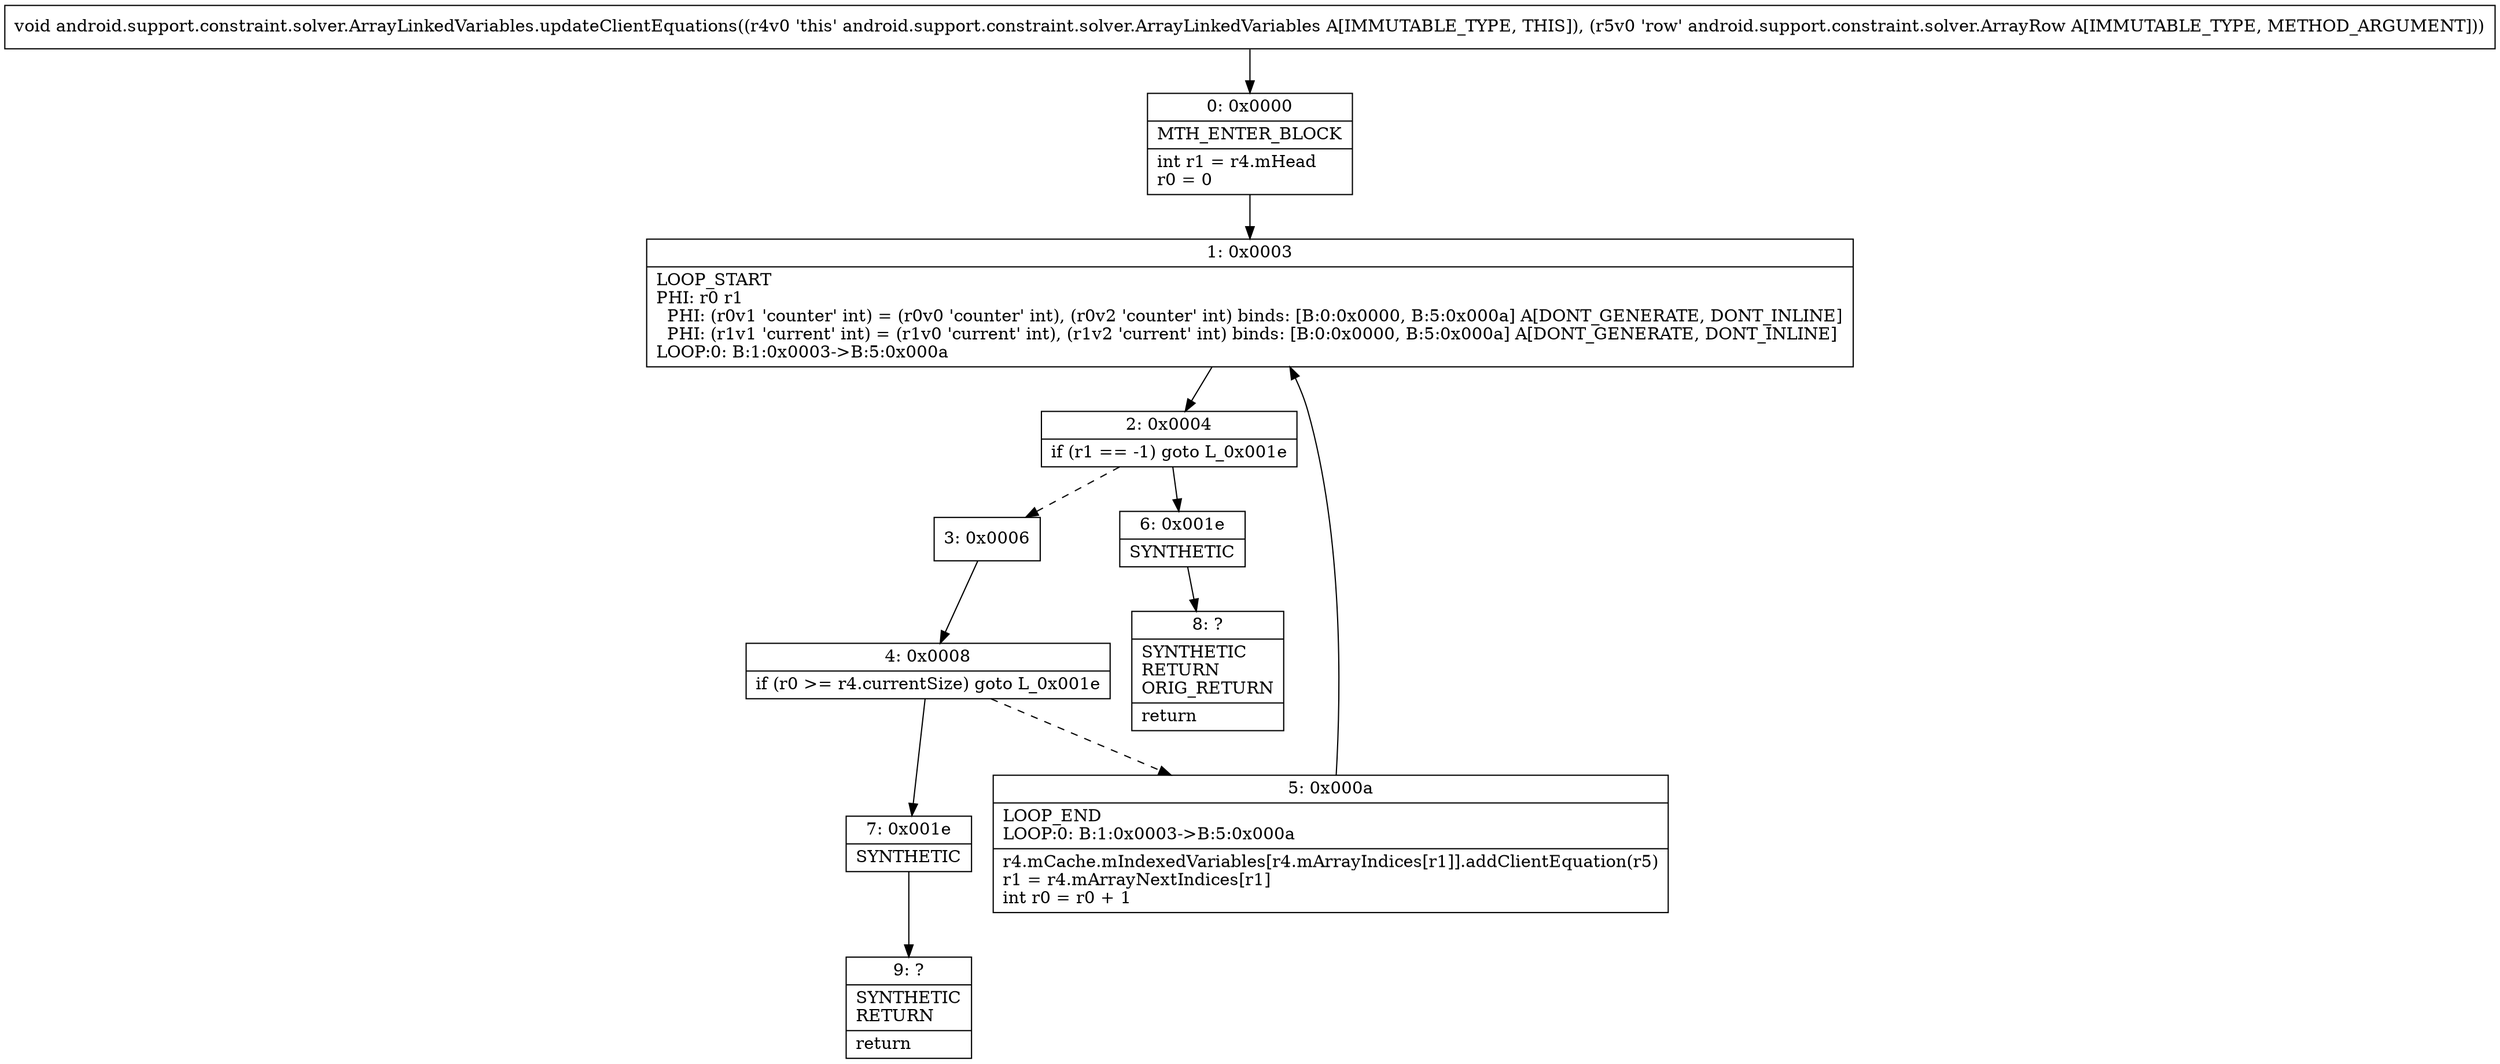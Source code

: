 digraph "CFG forandroid.support.constraint.solver.ArrayLinkedVariables.updateClientEquations(Landroid\/support\/constraint\/solver\/ArrayRow;)V" {
Node_0 [shape=record,label="{0\:\ 0x0000|MTH_ENTER_BLOCK\l|int r1 = r4.mHead\lr0 = 0\l}"];
Node_1 [shape=record,label="{1\:\ 0x0003|LOOP_START\lPHI: r0 r1 \l  PHI: (r0v1 'counter' int) = (r0v0 'counter' int), (r0v2 'counter' int) binds: [B:0:0x0000, B:5:0x000a] A[DONT_GENERATE, DONT_INLINE]\l  PHI: (r1v1 'current' int) = (r1v0 'current' int), (r1v2 'current' int) binds: [B:0:0x0000, B:5:0x000a] A[DONT_GENERATE, DONT_INLINE]\lLOOP:0: B:1:0x0003\-\>B:5:0x000a\l}"];
Node_2 [shape=record,label="{2\:\ 0x0004|if (r1 == \-1) goto L_0x001e\l}"];
Node_3 [shape=record,label="{3\:\ 0x0006}"];
Node_4 [shape=record,label="{4\:\ 0x0008|if (r0 \>= r4.currentSize) goto L_0x001e\l}"];
Node_5 [shape=record,label="{5\:\ 0x000a|LOOP_END\lLOOP:0: B:1:0x0003\-\>B:5:0x000a\l|r4.mCache.mIndexedVariables[r4.mArrayIndices[r1]].addClientEquation(r5)\lr1 = r4.mArrayNextIndices[r1]\lint r0 = r0 + 1\l}"];
Node_6 [shape=record,label="{6\:\ 0x001e|SYNTHETIC\l}"];
Node_7 [shape=record,label="{7\:\ 0x001e|SYNTHETIC\l}"];
Node_8 [shape=record,label="{8\:\ ?|SYNTHETIC\lRETURN\lORIG_RETURN\l|return\l}"];
Node_9 [shape=record,label="{9\:\ ?|SYNTHETIC\lRETURN\l|return\l}"];
MethodNode[shape=record,label="{void android.support.constraint.solver.ArrayLinkedVariables.updateClientEquations((r4v0 'this' android.support.constraint.solver.ArrayLinkedVariables A[IMMUTABLE_TYPE, THIS]), (r5v0 'row' android.support.constraint.solver.ArrayRow A[IMMUTABLE_TYPE, METHOD_ARGUMENT])) }"];
MethodNode -> Node_0;
Node_0 -> Node_1;
Node_1 -> Node_2;
Node_2 -> Node_3[style=dashed];
Node_2 -> Node_6;
Node_3 -> Node_4;
Node_4 -> Node_5[style=dashed];
Node_4 -> Node_7;
Node_5 -> Node_1;
Node_6 -> Node_8;
Node_7 -> Node_9;
}

